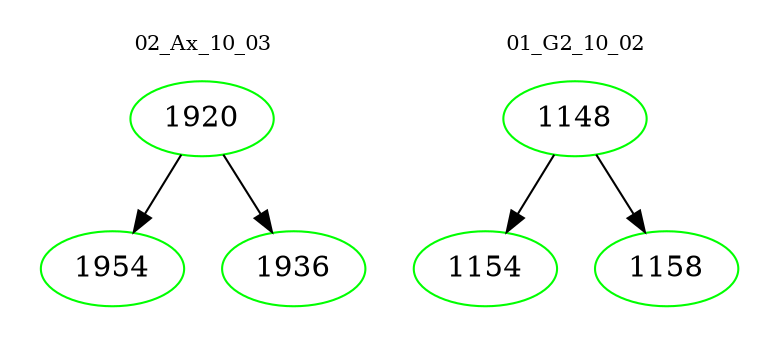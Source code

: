digraph{
subgraph cluster_0 {
color = white
label = "02_Ax_10_03";
fontsize=10;
T0_1920 [label="1920", color="green"]
T0_1920 -> T0_1954 [color="black"]
T0_1954 [label="1954", color="green"]
T0_1920 -> T0_1936 [color="black"]
T0_1936 [label="1936", color="green"]
}
subgraph cluster_1 {
color = white
label = "01_G2_10_02";
fontsize=10;
T1_1148 [label="1148", color="green"]
T1_1148 -> T1_1154 [color="black"]
T1_1154 [label="1154", color="green"]
T1_1148 -> T1_1158 [color="black"]
T1_1158 [label="1158", color="green"]
}
}
